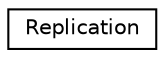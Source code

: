 digraph "Graphical Class Hierarchy"
{
  edge [fontname="Helvetica",fontsize="10",labelfontname="Helvetica",labelfontsize="10"];
  node [fontname="Helvetica",fontsize="10",shape=record];
  rankdir="LR";
  Node0 [label="Replication",height=0.2,width=0.4,color="black", fillcolor="white", style="filled",URL="$struct_replication.html"];
}
